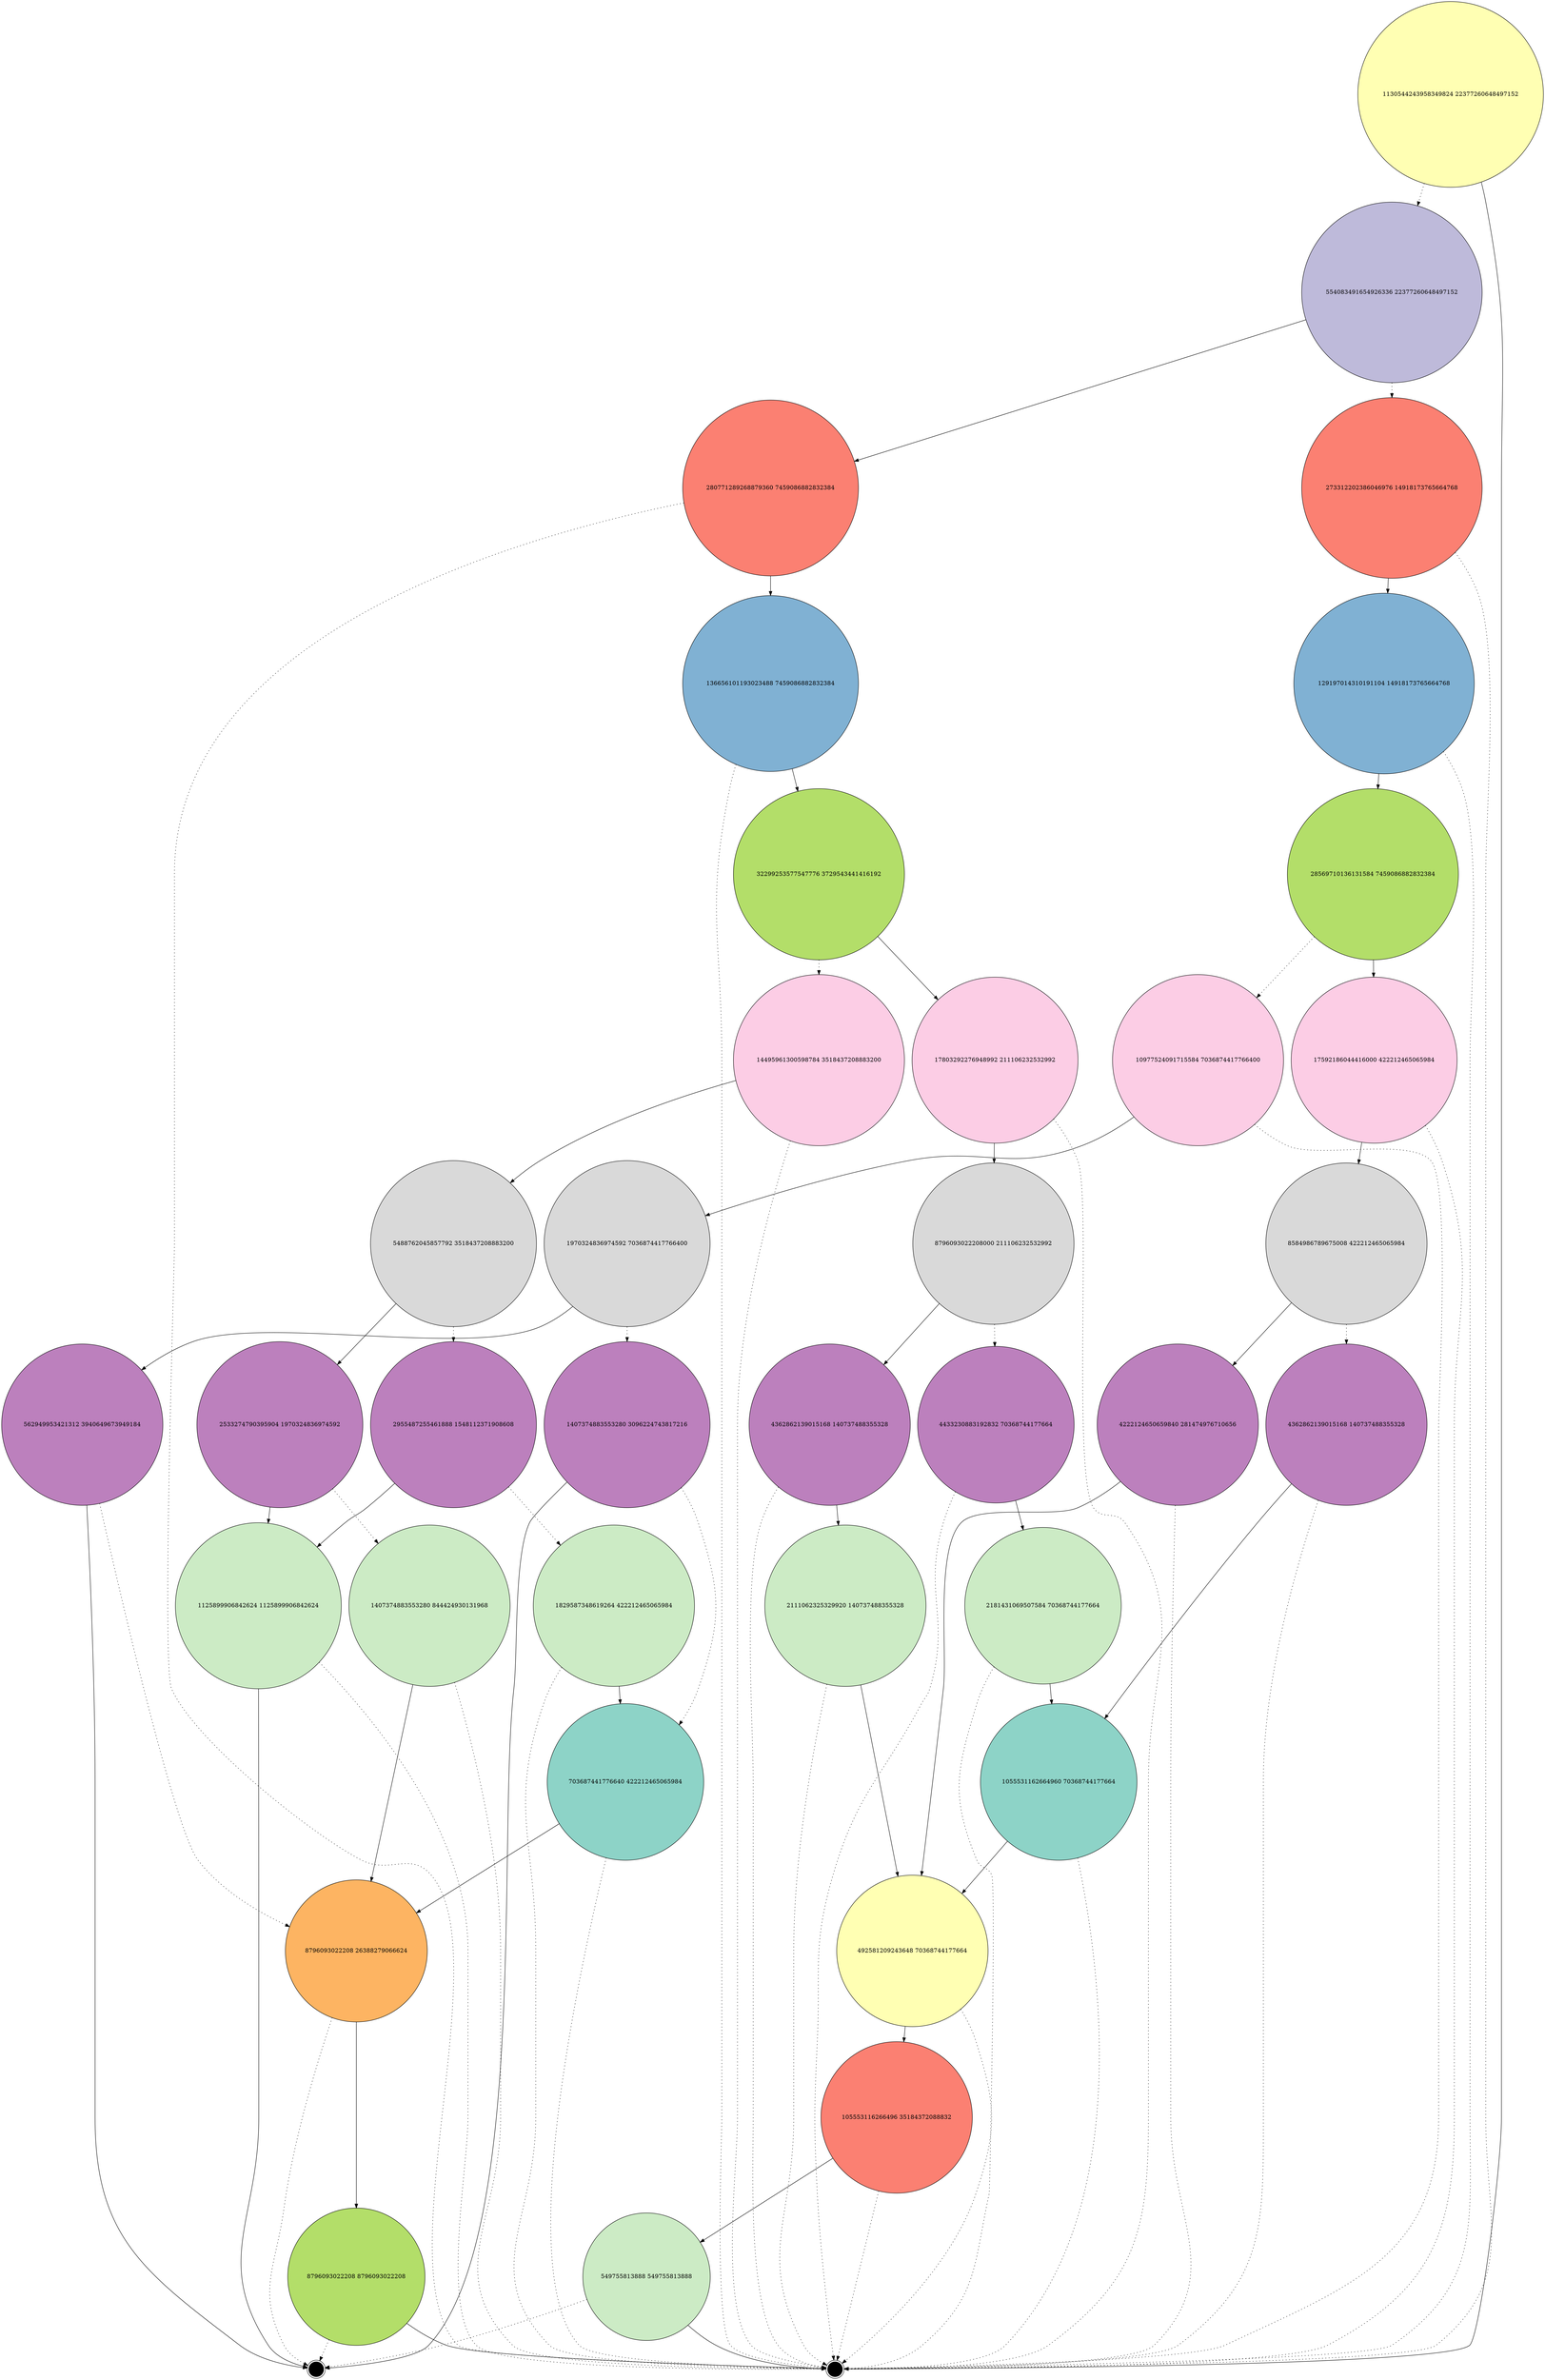 digraph "" {
		node [colorscheme=set312,
		label="\N",
		shape=circle,
		style=filled
		];
{
graph [rank=same];
215673	[fillcolor=2, label="1130544243958349824 22377260648497152", rank=1];
}
{
graph [rank=same];
215672	[fillcolor=3, label="554083491654926336 22377260648497152", rank=2];
}
{
graph [rank=same];
215671	[fillcolor=4, label="273312202386046976 14918173765664768", rank=3];
215660	[fillcolor=4, label="280771289268879360 7459086882832384", rank=3];
}
{
graph [rank=same];
215659	[fillcolor=5, label="136656101193023488 7459086882832384", rank=4];
215670	[fillcolor=5, label="129197014310191104 14918173765664768", rank=4];
}
{
graph [rank=same];
215669	[fillcolor=7, label="28569710136131584 7459086882832384", rank=5];
215658	[fillcolor=7, label="32299253577547776 3729543441416192", rank=5];
}
{
graph [rank=same];
215668	[fillcolor=8, label="10977524091715584 7036874417766400", rank=6];
215647	[fillcolor=8, label="17803292276948992 211106232532992", rank=6];
215664	[fillcolor=8, label="17592186044416000 422212465065984", rank=6];
215657	[fillcolor=8, label="14495961300598784 3518437208883200", rank=6];
}
{
graph [rank=same];
215646	[fillcolor=9, label="8796093022208000 211106232532992", rank=7];
215656	[fillcolor=9, label="5488762045857792 3518437208883200", rank=7];
215667	[fillcolor=9, label="1970324836974592 7036874417766400", rank=7];
215663	[fillcolor=9, label="8584986789675008 422212465065984", rank=7];
}
{
graph [rank=same];
215652	[fillcolor=10, label="2533274790395904 1970324836974592", rank=8];
215645	[fillcolor=10, label="4433230883192832 70368744177664", rank=8];
215666	[fillcolor=10, label="1407374883553280 3096224743817216", rank=8];
215662	[fillcolor=10, label="4362862139015168 140737488355328", rank=8];
215665	[fillcolor=10, label="562949953421312 3940649673949184", rank=8];
215655	[fillcolor=10, label="2955487255461888 1548112371908608", rank=8];
215661	[fillcolor=10, label="4222124650659840 281474976710656", rank=8];
215642	[fillcolor=10, label="4362862139015168 140737488355328", rank=8];
}
{
graph [rank=same];
215641	[fillcolor=11, label="2111062325329920 140737488355328", rank=9];
215648	[fillcolor=11, label="1125899906842624 1125899906842624", rank=9];
215644	[fillcolor=11, label="2181431069507584 70368744177664", rank=9];
215651	[fillcolor=11, label="1407374883553280 844424930131968", rank=9];
215654	[fillcolor=11, label="1829587348619264 422212465065984", rank=9];
}
{
graph [rank=same];
215653	[fillcolor=1, label="703687441776640 422212465065984", rank=10];
215643	[fillcolor=1, label="1055531162664960 70368744177664", rank=10];
}
{
graph [rank=same];
215640	[fillcolor=2, label="492581209243648 70368744177664", rank=11];
}
{
graph [rank=same];
215639	[fillcolor=4, label="105553116266496 35184372088832", rank=12];
}
{
graph [rank=same];
215650	[fillcolor=6, label="8796093022208 26388279066624", rank=13];
}
{
graph [rank=same];
215649	[fillcolor=7, label="8796093022208 8796093022208", rank=14];
}
{
graph [rank=same];
215638	[fillcolor=11, label="549755813888 549755813888", rank=15];
}
0	 [fillcolor=White, label=F, rank=None, shape=doublecircle];
1	 [fillcolor=White, label=T, rank=None, shape=doublecircle];
215642 -> 0 		[style=dotted];
215642 -> 215641
215650 -> 1 		[style=dotted];
215650 -> 215649
215643 -> 0 		[style=dotted];
215643 -> 215640
215663 -> 215662 		[style=dotted];
215663 -> 215661
215673 -> 215672 		[style=dotted];
215673 -> 0
215670 -> 0 		[style=dotted];
215670 -> 215669
215667 -> 215666 		[style=dotted];
215667 -> 215665
215656 -> 215655 		[style=dotted];
215656 -> 215652
215653 -> 0 		[style=dotted];
215653 -> 215650
215646 -> 215645 		[style=dotted];
215646 -> 215642
215654 -> 0 		[style=dotted];
215654 -> 215653
215657 -> 0 		[style=dotted];
215657 -> 215656
215651 -> 0 		[style=dotted];
215651 -> 215650
215644 -> 0 		[style=dotted];
215644 -> 215643
215639 -> 0 		[style=dotted];
215639 -> 215638
215661 -> 0 		[style=dotted];
215661 -> 215640
215655 -> 215654 		[style=dotted];
215655 -> 215648
215658 -> 215657 		[style=dotted];
215658 -> 215647
215648 -> 0 		[style=dotted];
215648 -> 1
215665 -> 215650 		[style=dotted];
215665 -> 1
215662 -> 0 		[style=dotted];
215662 -> 215643
215664 -> 0 		[style=dotted];
215664 -> 215663
215638 -> 1 		[style=dotted];
215638 -> 0
215660 -> 0 		[style=dotted];
215660 -> 215659
215672 -> 215671 		[style=dotted];
215672 -> 215660
215640 -> 0 		[style=dotted];
215640 -> 215639
215666 -> 215653 		[style=dotted];
215666 -> 1
215649 -> 1 		[style=dotted];
215649 -> 0
215647 -> 0 		[style=dotted];
215647 -> 215646
215669 -> 215668 		[style=dotted];
215669 -> 215664
215668 -> 0 		[style=dotted];
215668 -> 215667
215645 -> 0 		[style=dotted];
215645 -> 215644
215671 -> 0 		[style=dotted];
215671 -> 215670
215659 -> 0 		[style=dotted];
215659 -> 215658
215652 -> 215651 		[style=dotted];
215652 -> 215648
215641 -> 0 		[style=dotted];
215641 -> 215640
}
